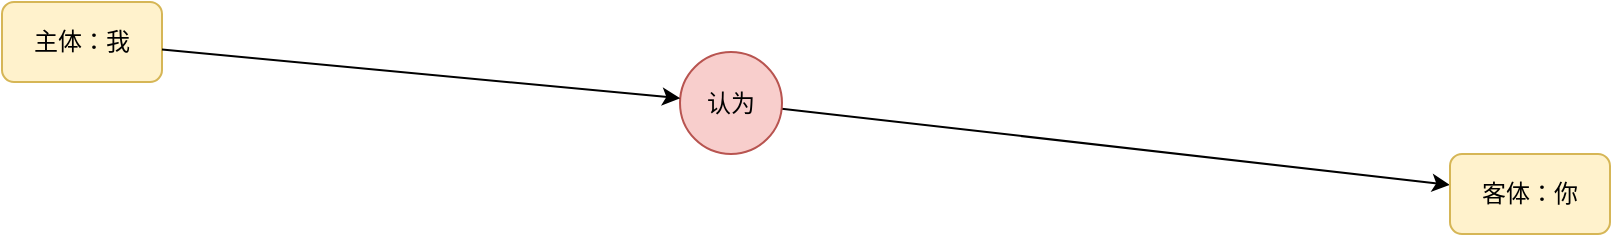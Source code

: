 <mxfile version="19.0.3" type="device"><diagram id="fEFrlSvp_U145rndVmS-" name="Page-1"><mxGraphModel dx="1878" dy="1125" grid="0" gridSize="10" guides="1" tooltips="1" connect="1" arrows="1" fold="1" page="0" pageScale="1" pageWidth="1169" pageHeight="827" math="0" shadow="0"><root><mxCell id="0"/><mxCell id="1" parent="0"/><mxCell id="PZs5KuuF1eTGt4G-lG11-5" value="" style="rounded=0;orthogonalLoop=1;jettySize=auto;html=1;fontFamily=Times New Roman;startArrow=none;" edge="1" parent="1" source="PZs5KuuF1eTGt4G-lG11-6" target="PZs5KuuF1eTGt4G-lG11-4"><mxGeometry relative="1" as="geometry"/></mxCell><mxCell id="PZs5KuuF1eTGt4G-lG11-3" value="主体：我" style="rounded=1;whiteSpace=wrap;html=1;fontFamily=Times New Roman;fillColor=#fff2cc;strokeColor=#d6b656;" vertex="1" parent="1"><mxGeometry x="76" y="171" width="80" height="40" as="geometry"/></mxCell><mxCell id="PZs5KuuF1eTGt4G-lG11-4" value="客体：你" style="rounded=1;whiteSpace=wrap;html=1;fontFamily=Times New Roman;fillColor=#fff2cc;strokeColor=#d6b656;" vertex="1" parent="1"><mxGeometry x="800" y="247" width="80" height="40" as="geometry"/></mxCell><mxCell id="PZs5KuuF1eTGt4G-lG11-6" value="认为" style="ellipse;whiteSpace=wrap;html=1;aspect=fixed;fontFamily=Times New Roman;fillColor=#f8cecc;strokeColor=#b85450;" vertex="1" parent="1"><mxGeometry x="415" y="196" width="51" height="51" as="geometry"/></mxCell><mxCell id="PZs5KuuF1eTGt4G-lG11-7" value="" style="rounded=0;orthogonalLoop=1;jettySize=auto;html=1;fontFamily=Times New Roman;endArrow=classic;endFill=1;" edge="1" parent="1" source="PZs5KuuF1eTGt4G-lG11-3" target="PZs5KuuF1eTGt4G-lG11-6"><mxGeometry relative="1" as="geometry"><mxPoint x="156" y="195.199" as="sourcePoint"/><mxPoint x="800" y="262.801" as="targetPoint"/></mxGeometry></mxCell></root></mxGraphModel></diagram></mxfile>